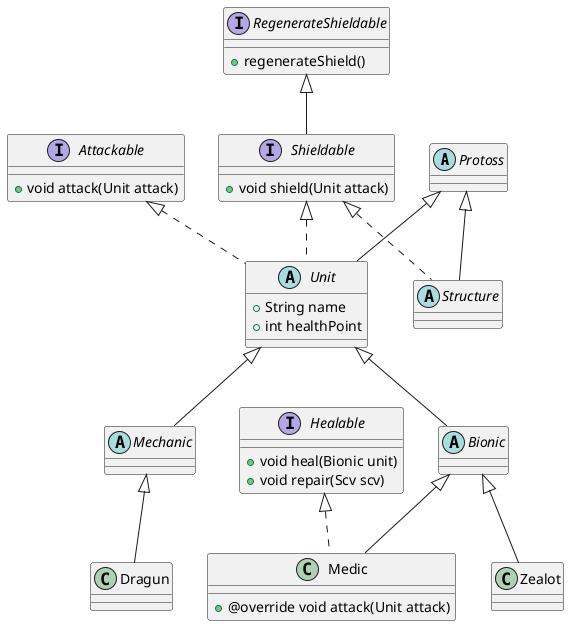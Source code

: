@startuml
abstract class Protoss {
}

abstract class Unit extends Protoss implements Attackable, Shieldable {

    + String name
    + int healthPoint


}

interface Shieldable implements RegenerateShieldable {
  + void shield(Unit attack)
}

interface RegenerateShieldable {
  + regenerateShield()
}


interface Attackable {
  + void attack(Unit attack)
}

abstract class Structure extends Protoss implements Shieldable{
}

abstract class Bionic extends Unit {

}

class Zealot extends Bionic {

}

abstract class Mechanic extends Unit {
}

class Dragun extends Mechanic {

}


class Medic extends Bionic implements Healable {
    + @override void attack(Unit attack)


}

interface Healable {
    + void heal(Bionic unit)
    + void repair(Scv scv)
}


@enduml